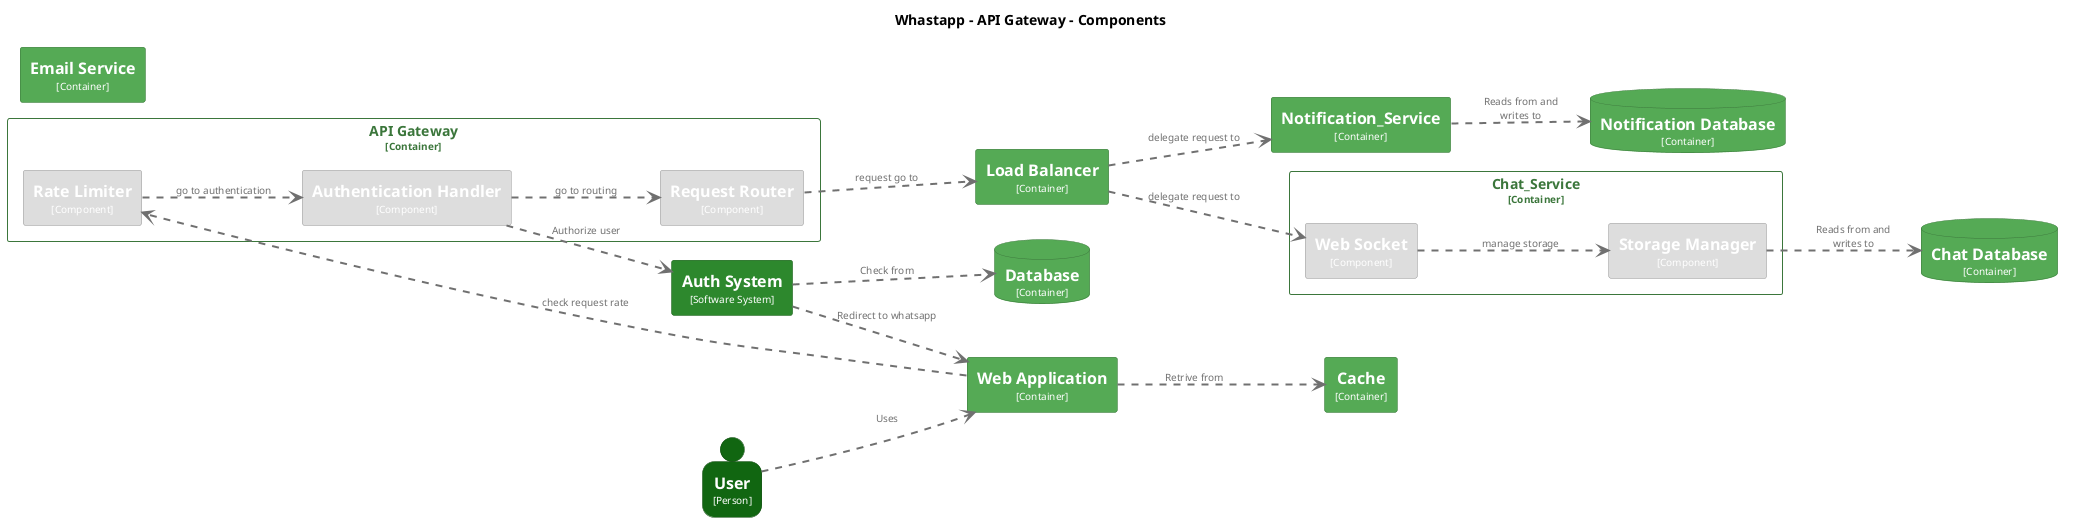 @startuml
set separator none
title Whastapp - API Gateway - Components

left to right direction

skinparam {
  arrowFontSize 10
  defaultTextAlignment center
  wrapWidth 200
  maxMessageSize 100
}

hide stereotype

skinparam rectangle<<AuthSystem>> {
  BackgroundColor #2d882d
  FontColor #ffffff
  BorderColor #1f5f1f
  shadowing false
}
skinparam rectangle<<Whastapp.APIGateway.AuthenticationHandler>> {
  BackgroundColor #dddddd
  FontColor #ffffff
  BorderColor #9a9a9a
  shadowing false
}
skinparam rectangle<<Whastapp.Cache>> {
  BackgroundColor #55aa55
  FontColor #ffffff
  BorderColor #3b763b
  shadowing false
}
skinparam database<<Whastapp.ChatDatabase>> {
  BackgroundColor #55aa55
  FontColor #ffffff
  BorderColor #3b763b
  shadowing false
}
skinparam database<<Whastapp.Database>> {
  BackgroundColor #55aa55
  FontColor #ffffff
  BorderColor #3b763b
  shadowing false
}
skinparam rectangle<<EmailSystem.EmailService>> {
  BackgroundColor #55aa55
  FontColor #ffffff
  BorderColor #3b763b
  shadowing false
}
skinparam rectangle<<Whastapp.LoadBalancer>> {
  BackgroundColor #55aa55
  FontColor #ffffff
  BorderColor #3b763b
  shadowing false
}
skinparam database<<Whastapp.NotificationDatabase>> {
  BackgroundColor #55aa55
  FontColor #ffffff
  BorderColor #3b763b
  shadowing false
}
skinparam rectangle<<Whastapp.Notification_Service>> {
  BackgroundColor #55aa55
  FontColor #ffffff
  BorderColor #3b763b
  shadowing false
}
skinparam rectangle<<Whastapp.APIGateway.RateLimiter>> {
  BackgroundColor #dddddd
  FontColor #ffffff
  BorderColor #9a9a9a
  shadowing false
}
skinparam rectangle<<Whastapp.APIGateway.RequestRouter>> {
  BackgroundColor #dddddd
  FontColor #ffffff
  BorderColor #9a9a9a
  shadowing false
}
skinparam rectangle<<Whastapp.Chat_Service.StorageManager>> {
  BackgroundColor #dddddd
  FontColor #ffffff
  BorderColor #9a9a9a
  shadowing false
}
skinparam person<<User>> {
  BackgroundColor #116611
  FontColor #ffffff
  BorderColor #0b470b
  shadowing false
}
skinparam rectangle<<Whastapp.WebApplication>> {
  BackgroundColor #55aa55
  FontColor #ffffff
  BorderColor #3b763b
  shadowing false
}
skinparam rectangle<<Whastapp.Chat_Service.WebSocket>> {
  BackgroundColor #dddddd
  FontColor #ffffff
  BorderColor #9a9a9a
  shadowing false
}
skinparam rectangle<<Whastapp.Chat_Service>> {
  BorderColor #3b763b
  FontColor #3b763b
  shadowing false
}
skinparam rectangle<<Whastapp.APIGateway>> {
  BorderColor #3b763b
  FontColor #3b763b
  shadowing false
}

person "==User\n<size:10>[Person]</size>" <<User>> as User
rectangle "==Auth System\n<size:10>[Software System]</size>" <<AuthSystem>> as AuthSystem
rectangle "==Email Service\n<size:10>[Container]</size>" <<EmailSystem.EmailService>> as EmailSystem.EmailService
rectangle "==Web Application\n<size:10>[Container]</size>" <<Whastapp.WebApplication>> as Whastapp.WebApplication
rectangle "==Notification_Service\n<size:10>[Container]</size>" <<Whastapp.Notification_Service>> as Whastapp.Notification_Service
rectangle "==Load Balancer\n<size:10>[Container]</size>" <<Whastapp.LoadBalancer>> as Whastapp.LoadBalancer
rectangle "==Cache\n<size:10>[Container]</size>" <<Whastapp.Cache>> as Whastapp.Cache
database "==Chat Database\n<size:10>[Container]</size>" <<Whastapp.ChatDatabase>> as Whastapp.ChatDatabase
database "==Notification Database\n<size:10>[Container]</size>" <<Whastapp.NotificationDatabase>> as Whastapp.NotificationDatabase
database "==Database\n<size:10>[Container]</size>" <<Whastapp.Database>> as Whastapp.Database

rectangle "Chat_Service\n<size:10>[Container]</size>" <<Whastapp.Chat_Service>> {
  rectangle "==Web Socket\n<size:10>[Component]</size>" <<Whastapp.Chat_Service.WebSocket>> as Whastapp.Chat_Service.WebSocket
  rectangle "==Storage Manager\n<size:10>[Component]</size>" <<Whastapp.Chat_Service.StorageManager>> as Whastapp.Chat_Service.StorageManager
}

rectangle "API Gateway\n<size:10>[Container]</size>" <<Whastapp.APIGateway>> {
  rectangle "==Authentication Handler\n<size:10>[Component]</size>" <<Whastapp.APIGateway.AuthenticationHandler>> as Whastapp.APIGateway.AuthenticationHandler
  rectangle "==Rate Limiter\n<size:10>[Component]</size>" <<Whastapp.APIGateway.RateLimiter>> as Whastapp.APIGateway.RateLimiter
  rectangle "==Request Router\n<size:10>[Component]</size>" <<Whastapp.APIGateway.RequestRouter>> as Whastapp.APIGateway.RequestRouter
}

User .[#707070,thickness=2].> Whastapp.WebApplication : "<color:#707070>Uses"
AuthSystem .[#707070,thickness=2].> Whastapp.WebApplication : "<color:#707070>Redirect to whatsapp"
AuthSystem .[#707070,thickness=2].> Whastapp.Database : "<color:#707070>Check from"
Whastapp.WebApplication .[#707070,thickness=2].> Whastapp.Cache : "<color:#707070>Retrive from"
Whastapp.WebApplication .[#707070,thickness=2].> Whastapp.APIGateway.RateLimiter : "<color:#707070>check request rate"
Whastapp.APIGateway.RateLimiter .[#707070,thickness=2].> Whastapp.APIGateway.AuthenticationHandler : "<color:#707070>go to authentication"
Whastapp.APIGateway.AuthenticationHandler .[#707070,thickness=2].> Whastapp.APIGateway.RequestRouter : "<color:#707070>go to routing"
Whastapp.APIGateway.RequestRouter .[#707070,thickness=2].> Whastapp.LoadBalancer : "<color:#707070>request go to"
Whastapp.LoadBalancer .[#707070,thickness=2].> Whastapp.Chat_Service.WebSocket : "<color:#707070>delegate request to"
Whastapp.LoadBalancer .[#707070,thickness=2].> Whastapp.Notification_Service : "<color:#707070>delegate request to"
Whastapp.Notification_Service .[#707070,thickness=2].> Whastapp.NotificationDatabase : "<color:#707070>Reads from and writes to"
Whastapp.APIGateway.AuthenticationHandler .[#707070,thickness=2].> AuthSystem : "<color:#707070>Authorize user"
Whastapp.Chat_Service.StorageManager .[#707070,thickness=2].> Whastapp.ChatDatabase : "<color:#707070>Reads from and writes to"
Whastapp.Chat_Service.WebSocket .[#707070,thickness=2].> Whastapp.Chat_Service.StorageManager : "<color:#707070>manage storage"
@enduml